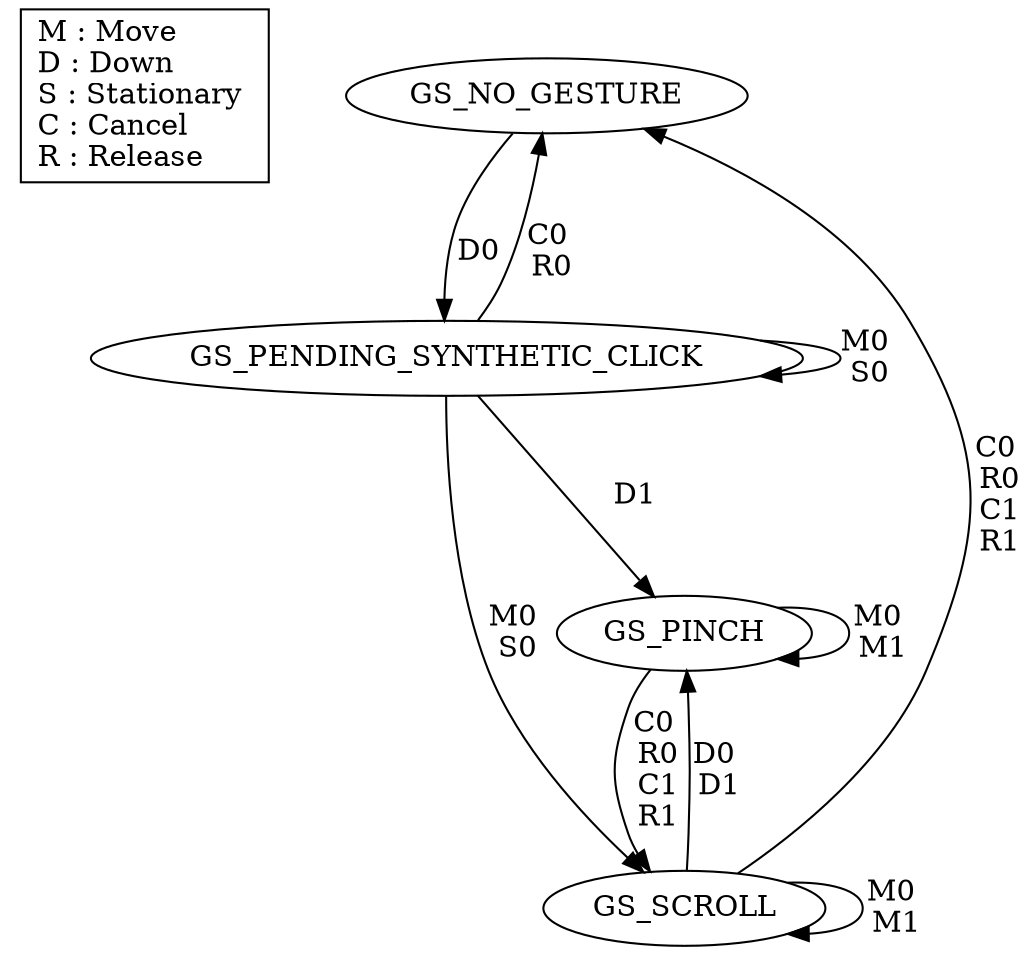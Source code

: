 // A diagram of the state machine found in gesture_sequence.cc
// To generate a pdf:
// dot -Tpdf -ooutput.pdf gestures.dot 
//
// TODO (tdresser) Add this to a public design document on chromium.org.

digraph G {
ratio = 1;

legend[label = "{   \
M : Move          \l\
D : Down          \l\
S : Stationary    \l\
C : Cancel        \l\
R : Release       \l}"  
shape = record]

subgraph none_pending {
GS_NO_GESTURE ->  GS_PENDING_SYNTHETIC_CLICK [label= "D0"];
GS_PENDING_SYNTHETIC_CLICK ->  GS_SCROLL [label= "M0\n S0"];
GS_PENDING_SYNTHETIC_CLICK ->  GS_PENDING_SYNTHETIC_CLICK [label= "M0\n S0"];
GS_PENDING_SYNTHETIC_CLICK ->  GS_NO_GESTURE [label= "C0\n R0"];
}

GS_SCROLL ->  GS_SCROLL [label= "M0\n M1"];
GS_SCROLL ->  GS_NO_GESTURE [label= "C0\n R0\n C1\n R1"];
GS_PENDING_SYNTHETIC_CLICK ->  GS_PINCH [label= "D1"];
GS_SCROLL ->  GS_PINCH [label= "D0\n D1"];
GS_PINCH ->  GS_PINCH [label= "M0\n M1"];
GS_PINCH ->  GS_SCROLL [label= "C0\n R0\n C1\n R1"];
}
